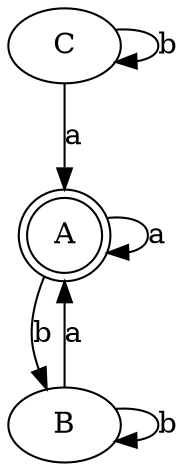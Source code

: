 digraph{
	A [root=true, shape=doublecircle]
	B
	C
	A -> A [label="a"]
	A -> B [label="b"]
	B -> A [label="a"]
	B -> B [label="b"]
	C -> A [label="a"]
	C -> C [label="b"]
	}